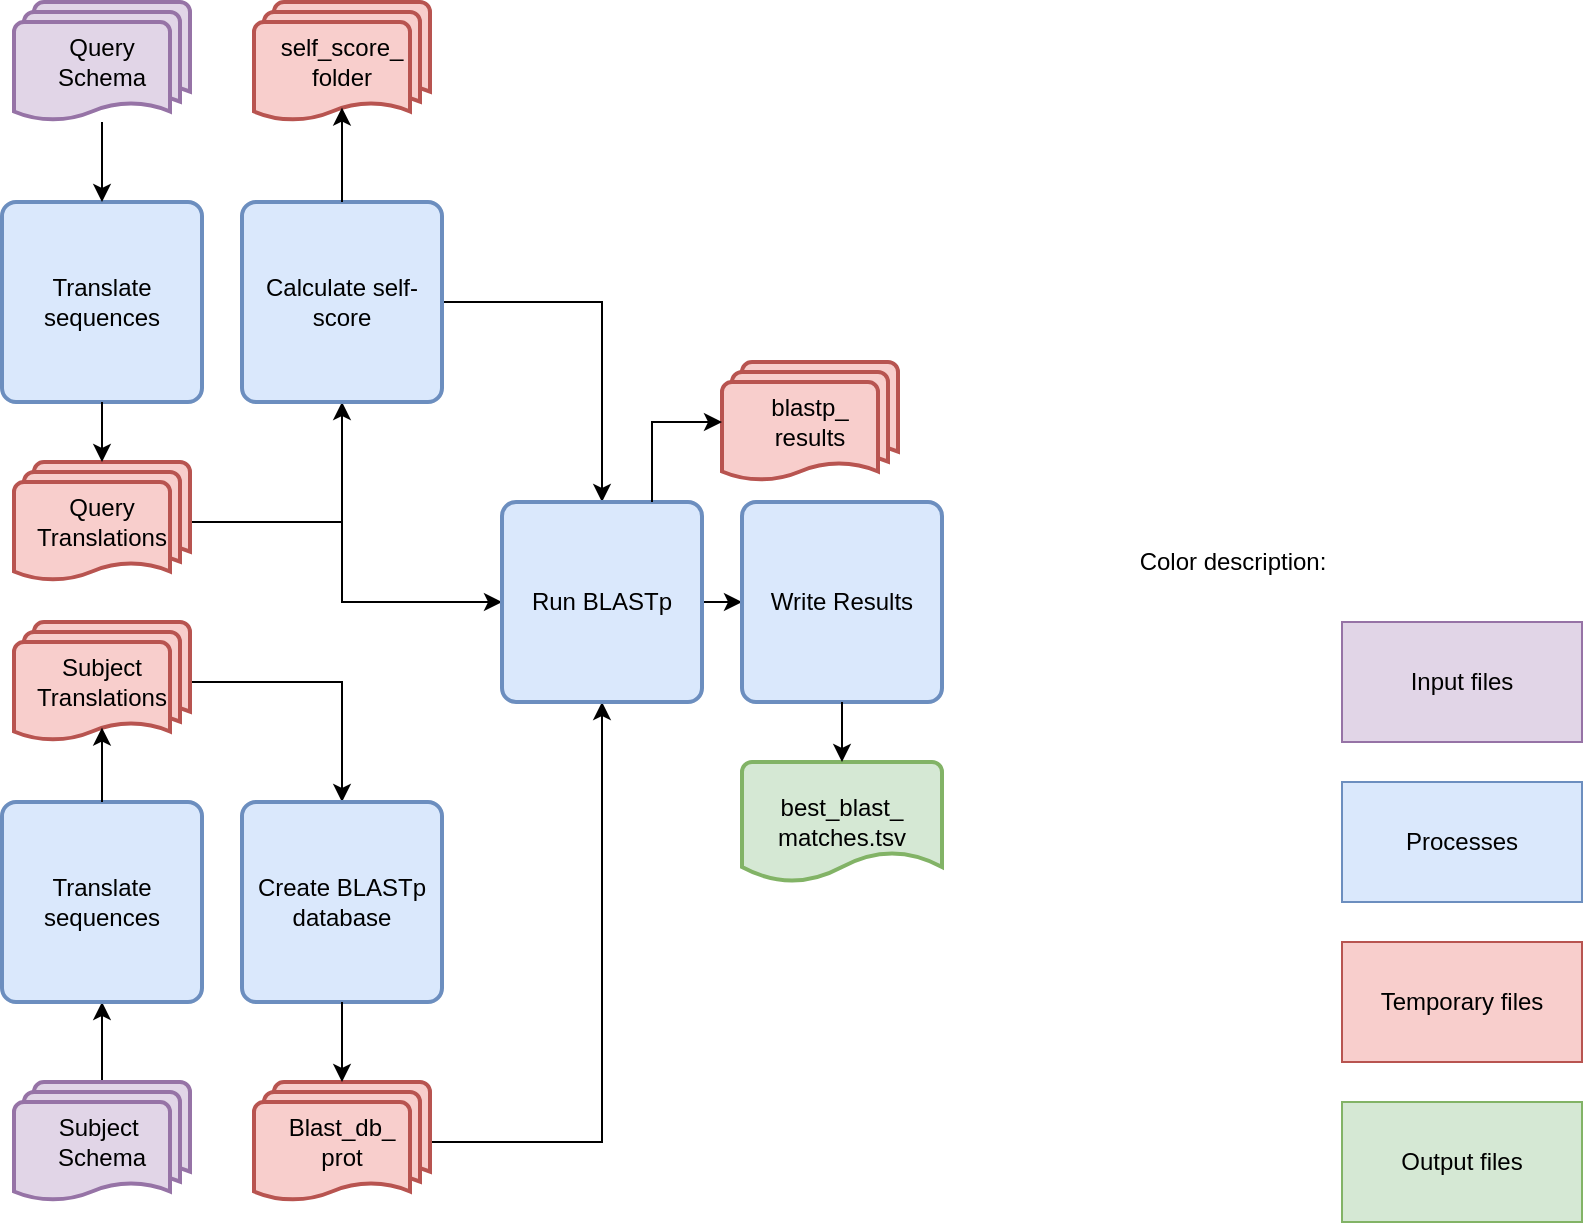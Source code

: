 <mxfile version="25.0.3">
  <diagram name="Page-1" id="bxmt5OmR7mhqBll5KJgz">
    <mxGraphModel dx="1364" dy="799" grid="1" gridSize="10" guides="1" tooltips="1" connect="1" arrows="1" fold="1" page="1" pageScale="1" pageWidth="850" pageHeight="1100" math="0" shadow="0">
      <root>
        <mxCell id="0" />
        <mxCell id="1" parent="0" />
        <mxCell id="v3M7lqjooFDRWO9AKOZ7-1" value="Translate sequences" style="rounded=1;whiteSpace=wrap;html=1;absoluteArcSize=1;arcSize=14;strokeWidth=2;fillColor=#dae8fc;strokeColor=#6c8ebf;" parent="1" vertex="1">
          <mxGeometry x="40" y="120" width="100" height="100" as="geometry" />
        </mxCell>
        <mxCell id="v3M7lqjooFDRWO9AKOZ7-3" style="edgeStyle=orthogonalEdgeStyle;rounded=0;orthogonalLoop=1;jettySize=auto;html=1;entryX=0.5;entryY=0;entryDx=0;entryDy=0;" parent="1" source="v3M7lqjooFDRWO9AKOZ7-2" target="v3M7lqjooFDRWO9AKOZ7-1" edge="1">
          <mxGeometry relative="1" as="geometry" />
        </mxCell>
        <mxCell id="v3M7lqjooFDRWO9AKOZ7-2" value="Query&lt;div&gt;Schema&lt;/div&gt;" style="strokeWidth=2;html=1;shape=mxgraph.flowchart.multi-document;whiteSpace=wrap;fillColor=#e1d5e7;strokeColor=#9673a6;" parent="1" vertex="1">
          <mxGeometry x="46" y="20" width="88" height="60" as="geometry" />
        </mxCell>
        <mxCell id="BJneLO5AT9rQKqXg1MKZ-2" style="edgeStyle=orthogonalEdgeStyle;rounded=0;orthogonalLoop=1;jettySize=auto;html=1;entryX=0.5;entryY=1;entryDx=0;entryDy=0;" edge="1" parent="1" source="v3M7lqjooFDRWO9AKOZ7-4" target="BJneLO5AT9rQKqXg1MKZ-1">
          <mxGeometry relative="1" as="geometry" />
        </mxCell>
        <mxCell id="v3M7lqjooFDRWO9AKOZ7-4" value="Subject&amp;nbsp;&lt;div&gt;Schema&lt;/div&gt;" style="strokeWidth=2;html=1;shape=mxgraph.flowchart.multi-document;whiteSpace=wrap;fillColor=#e1d5e7;strokeColor=#9673a6;" parent="1" vertex="1">
          <mxGeometry x="46" y="560" width="88" height="60" as="geometry" />
        </mxCell>
        <mxCell id="BJneLO5AT9rQKqXg1MKZ-6" style="edgeStyle=orthogonalEdgeStyle;rounded=0;orthogonalLoop=1;jettySize=auto;html=1;entryX=0.5;entryY=1;entryDx=0;entryDy=0;" edge="1" parent="1" source="v3M7lqjooFDRWO9AKOZ7-9" target="v3M7lqjooFDRWO9AKOZ7-16">
          <mxGeometry relative="1" as="geometry" />
        </mxCell>
        <mxCell id="BJneLO5AT9rQKqXg1MKZ-10" style="edgeStyle=orthogonalEdgeStyle;rounded=0;orthogonalLoop=1;jettySize=auto;html=1;entryX=0;entryY=0.5;entryDx=0;entryDy=0;" edge="1" parent="1" source="v3M7lqjooFDRWO9AKOZ7-9" target="v3M7lqjooFDRWO9AKOZ7-24">
          <mxGeometry relative="1" as="geometry">
            <Array as="points">
              <mxPoint x="210" y="280" />
              <mxPoint x="210" y="320" />
            </Array>
          </mxGeometry>
        </mxCell>
        <mxCell id="v3M7lqjooFDRWO9AKOZ7-9" value="Query Translations" style="strokeWidth=2;html=1;shape=mxgraph.flowchart.multi-document;whiteSpace=wrap;fillColor=#f8cecc;strokeColor=#b85450;" parent="1" vertex="1">
          <mxGeometry x="46" y="250" width="88" height="60" as="geometry" />
        </mxCell>
        <mxCell id="BJneLO5AT9rQKqXg1MKZ-8" style="edgeStyle=orthogonalEdgeStyle;rounded=0;orthogonalLoop=1;jettySize=auto;html=1;entryX=0.5;entryY=0;entryDx=0;entryDy=0;" edge="1" parent="1" source="v3M7lqjooFDRWO9AKOZ7-13" target="v3M7lqjooFDRWO9AKOZ7-20">
          <mxGeometry relative="1" as="geometry" />
        </mxCell>
        <mxCell id="v3M7lqjooFDRWO9AKOZ7-13" value="Subject Translations" style="strokeWidth=2;html=1;shape=mxgraph.flowchart.multi-document;whiteSpace=wrap;fillColor=#f8cecc;strokeColor=#b85450;" parent="1" vertex="1">
          <mxGeometry x="46" y="330" width="88" height="60" as="geometry" />
        </mxCell>
        <mxCell id="BJneLO5AT9rQKqXg1MKZ-12" style="edgeStyle=orthogonalEdgeStyle;rounded=0;orthogonalLoop=1;jettySize=auto;html=1;entryX=0.5;entryY=0;entryDx=0;entryDy=0;" edge="1" parent="1" source="v3M7lqjooFDRWO9AKOZ7-16" target="v3M7lqjooFDRWO9AKOZ7-24">
          <mxGeometry relative="1" as="geometry" />
        </mxCell>
        <mxCell id="v3M7lqjooFDRWO9AKOZ7-16" value="Calculate self-score" style="rounded=1;whiteSpace=wrap;html=1;absoluteArcSize=1;arcSize=14;strokeWidth=2;fillColor=#dae8fc;strokeColor=#6c8ebf;" parent="1" vertex="1">
          <mxGeometry x="160" y="120" width="100" height="100" as="geometry" />
        </mxCell>
        <mxCell id="v3M7lqjooFDRWO9AKOZ7-18" value="self_score_&lt;div&gt;folder&lt;/div&gt;" style="strokeWidth=2;html=1;shape=mxgraph.flowchart.multi-document;whiteSpace=wrap;fillColor=#f8cecc;strokeColor=#b85450;" parent="1" vertex="1">
          <mxGeometry x="166" y="20" width="88" height="60" as="geometry" />
        </mxCell>
        <mxCell id="v3M7lqjooFDRWO9AKOZ7-20" value="Create BLASTp database" style="rounded=1;whiteSpace=wrap;html=1;absoluteArcSize=1;arcSize=14;strokeWidth=2;fillColor=#dae8fc;strokeColor=#6c8ebf;" parent="1" vertex="1">
          <mxGeometry x="160" y="420" width="100" height="100" as="geometry" />
        </mxCell>
        <mxCell id="BJneLO5AT9rQKqXg1MKZ-11" style="edgeStyle=orthogonalEdgeStyle;rounded=0;orthogonalLoop=1;jettySize=auto;html=1;entryX=0.5;entryY=1;entryDx=0;entryDy=0;" edge="1" parent="1" source="v3M7lqjooFDRWO9AKOZ7-22" target="v3M7lqjooFDRWO9AKOZ7-24">
          <mxGeometry relative="1" as="geometry" />
        </mxCell>
        <mxCell id="v3M7lqjooFDRWO9AKOZ7-22" value="Blast_db_&lt;div&gt;prot&lt;/div&gt;" style="strokeWidth=2;html=1;shape=mxgraph.flowchart.multi-document;whiteSpace=wrap;fillColor=#f8cecc;strokeColor=#b85450;" parent="1" vertex="1">
          <mxGeometry x="166" y="560" width="88" height="60" as="geometry" />
        </mxCell>
        <mxCell id="BJneLO5AT9rQKqXg1MKZ-15" style="edgeStyle=orthogonalEdgeStyle;rounded=0;orthogonalLoop=1;jettySize=auto;html=1;entryX=0;entryY=0.5;entryDx=0;entryDy=0;" edge="1" parent="1" source="v3M7lqjooFDRWO9AKOZ7-24" target="v3M7lqjooFDRWO9AKOZ7-28">
          <mxGeometry relative="1" as="geometry" />
        </mxCell>
        <mxCell id="v3M7lqjooFDRWO9AKOZ7-24" value="Run BLASTp" style="rounded=1;whiteSpace=wrap;html=1;absoluteArcSize=1;arcSize=14;strokeWidth=2;fillColor=#dae8fc;strokeColor=#6c8ebf;" parent="1" vertex="1">
          <mxGeometry x="290" y="270" width="100" height="100" as="geometry" />
        </mxCell>
        <mxCell id="v3M7lqjooFDRWO9AKOZ7-26" value="blastp_&lt;div&gt;results&lt;/div&gt;" style="strokeWidth=2;html=1;shape=mxgraph.flowchart.multi-document;whiteSpace=wrap;fillColor=#f8cecc;strokeColor=#b85450;" parent="1" vertex="1">
          <mxGeometry x="400" y="200" width="88" height="60" as="geometry" />
        </mxCell>
        <mxCell id="v3M7lqjooFDRWO9AKOZ7-28" value="Write Results" style="rounded=1;whiteSpace=wrap;html=1;absoluteArcSize=1;arcSize=14;strokeWidth=2;fillColor=#dae8fc;strokeColor=#6c8ebf;" parent="1" vertex="1">
          <mxGeometry x="410" y="270" width="100" height="100" as="geometry" />
        </mxCell>
        <mxCell id="v3M7lqjooFDRWO9AKOZ7-30" value="best_blast_&lt;div&gt;matches.tsv&lt;/div&gt;" style="strokeWidth=2;html=1;shape=mxgraph.flowchart.document2;whiteSpace=wrap;size=0.25;fillColor=#d5e8d4;strokeColor=#82b366;" parent="1" vertex="1">
          <mxGeometry x="410" y="400" width="100" height="60" as="geometry" />
        </mxCell>
        <mxCell id="BJneLO5AT9rQKqXg1MKZ-1" value="Translate sequences" style="rounded=1;whiteSpace=wrap;html=1;absoluteArcSize=1;arcSize=14;strokeWidth=2;fillColor=#dae8fc;strokeColor=#6c8ebf;" vertex="1" parent="1">
          <mxGeometry x="40" y="420" width="100" height="100" as="geometry" />
        </mxCell>
        <mxCell id="BJneLO5AT9rQKqXg1MKZ-4" style="edgeStyle=orthogonalEdgeStyle;rounded=0;orthogonalLoop=1;jettySize=auto;html=1;entryX=0.5;entryY=0;entryDx=0;entryDy=0;entryPerimeter=0;" edge="1" parent="1" source="v3M7lqjooFDRWO9AKOZ7-1" target="v3M7lqjooFDRWO9AKOZ7-9">
          <mxGeometry relative="1" as="geometry" />
        </mxCell>
        <mxCell id="BJneLO5AT9rQKqXg1MKZ-5" style="edgeStyle=orthogonalEdgeStyle;rounded=0;orthogonalLoop=1;jettySize=auto;html=1;entryX=0.5;entryY=0.88;entryDx=0;entryDy=0;entryPerimeter=0;" edge="1" parent="1" source="BJneLO5AT9rQKqXg1MKZ-1" target="v3M7lqjooFDRWO9AKOZ7-13">
          <mxGeometry relative="1" as="geometry" />
        </mxCell>
        <mxCell id="BJneLO5AT9rQKqXg1MKZ-7" style="edgeStyle=orthogonalEdgeStyle;rounded=0;orthogonalLoop=1;jettySize=auto;html=1;entryX=0.5;entryY=0.88;entryDx=0;entryDy=0;entryPerimeter=0;" edge="1" parent="1" source="v3M7lqjooFDRWO9AKOZ7-16" target="v3M7lqjooFDRWO9AKOZ7-18">
          <mxGeometry relative="1" as="geometry" />
        </mxCell>
        <mxCell id="BJneLO5AT9rQKqXg1MKZ-9" style="edgeStyle=orthogonalEdgeStyle;rounded=0;orthogonalLoop=1;jettySize=auto;html=1;entryX=0.5;entryY=0;entryDx=0;entryDy=0;entryPerimeter=0;" edge="1" parent="1" source="v3M7lqjooFDRWO9AKOZ7-20" target="v3M7lqjooFDRWO9AKOZ7-22">
          <mxGeometry relative="1" as="geometry" />
        </mxCell>
        <mxCell id="BJneLO5AT9rQKqXg1MKZ-14" style="edgeStyle=orthogonalEdgeStyle;rounded=0;orthogonalLoop=1;jettySize=auto;html=1;exitX=0.75;exitY=0;exitDx=0;exitDy=0;entryX=0;entryY=0.5;entryDx=0;entryDy=0;entryPerimeter=0;" edge="1" parent="1" source="v3M7lqjooFDRWO9AKOZ7-24" target="v3M7lqjooFDRWO9AKOZ7-26">
          <mxGeometry relative="1" as="geometry" />
        </mxCell>
        <mxCell id="BJneLO5AT9rQKqXg1MKZ-22" style="edgeStyle=orthogonalEdgeStyle;rounded=0;orthogonalLoop=1;jettySize=auto;html=1;entryX=0.5;entryY=0;entryDx=0;entryDy=0;entryPerimeter=0;" edge="1" parent="1" source="v3M7lqjooFDRWO9AKOZ7-28" target="v3M7lqjooFDRWO9AKOZ7-30">
          <mxGeometry relative="1" as="geometry" />
        </mxCell>
        <mxCell id="BJneLO5AT9rQKqXg1MKZ-33" value="Processes" style="rounded=0;whiteSpace=wrap;html=1;fillColor=#dae8fc;strokeColor=#6c8ebf;" vertex="1" parent="1">
          <mxGeometry x="710" y="410" width="120" height="60" as="geometry" />
        </mxCell>
        <mxCell id="BJneLO5AT9rQKqXg1MKZ-34" value="Temporary files" style="rounded=0;whiteSpace=wrap;html=1;fillColor=#f8cecc;strokeColor=#b85450;" vertex="1" parent="1">
          <mxGeometry x="710" y="490" width="120" height="60" as="geometry" />
        </mxCell>
        <mxCell id="BJneLO5AT9rQKqXg1MKZ-35" value="Input files" style="rounded=0;whiteSpace=wrap;html=1;fillColor=#e1d5e7;strokeColor=#9673a6;" vertex="1" parent="1">
          <mxGeometry x="710" y="330" width="120" height="60" as="geometry" />
        </mxCell>
        <mxCell id="BJneLO5AT9rQKqXg1MKZ-36" value="Output files" style="rounded=0;whiteSpace=wrap;html=1;fillColor=#d5e8d4;strokeColor=#82b366;" vertex="1" parent="1">
          <mxGeometry x="710" y="570" width="120" height="60" as="geometry" />
        </mxCell>
        <mxCell id="BJneLO5AT9rQKqXg1MKZ-37" value="Color description:" style="text;html=1;align=center;verticalAlign=middle;resizable=0;points=[];autosize=1;strokeColor=none;fillColor=none;" vertex="1" parent="1">
          <mxGeometry x="600" y="285" width="110" height="30" as="geometry" />
        </mxCell>
      </root>
    </mxGraphModel>
  </diagram>
</mxfile>
